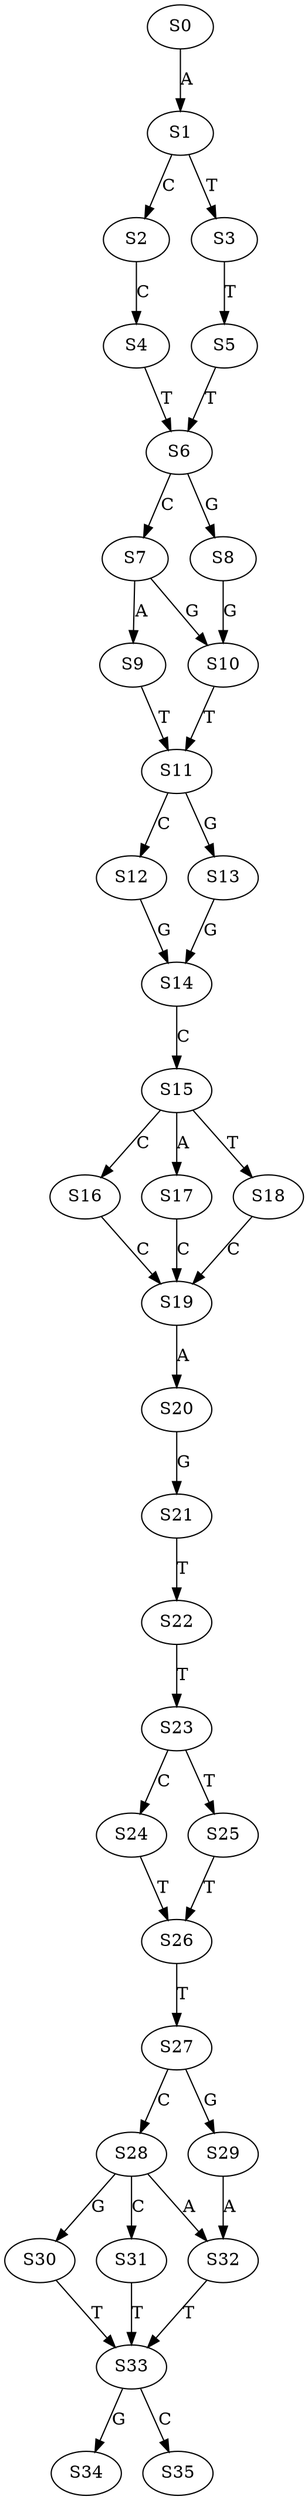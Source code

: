 strict digraph  {
	S0 -> S1 [ label = A ];
	S1 -> S2 [ label = C ];
	S1 -> S3 [ label = T ];
	S2 -> S4 [ label = C ];
	S3 -> S5 [ label = T ];
	S4 -> S6 [ label = T ];
	S5 -> S6 [ label = T ];
	S6 -> S7 [ label = C ];
	S6 -> S8 [ label = G ];
	S7 -> S9 [ label = A ];
	S7 -> S10 [ label = G ];
	S8 -> S10 [ label = G ];
	S9 -> S11 [ label = T ];
	S10 -> S11 [ label = T ];
	S11 -> S12 [ label = C ];
	S11 -> S13 [ label = G ];
	S12 -> S14 [ label = G ];
	S13 -> S14 [ label = G ];
	S14 -> S15 [ label = C ];
	S15 -> S16 [ label = C ];
	S15 -> S17 [ label = A ];
	S15 -> S18 [ label = T ];
	S16 -> S19 [ label = C ];
	S17 -> S19 [ label = C ];
	S18 -> S19 [ label = C ];
	S19 -> S20 [ label = A ];
	S20 -> S21 [ label = G ];
	S21 -> S22 [ label = T ];
	S22 -> S23 [ label = T ];
	S23 -> S24 [ label = C ];
	S23 -> S25 [ label = T ];
	S24 -> S26 [ label = T ];
	S25 -> S26 [ label = T ];
	S26 -> S27 [ label = T ];
	S27 -> S28 [ label = C ];
	S27 -> S29 [ label = G ];
	S28 -> S30 [ label = G ];
	S28 -> S31 [ label = C ];
	S28 -> S32 [ label = A ];
	S29 -> S32 [ label = A ];
	S30 -> S33 [ label = T ];
	S31 -> S33 [ label = T ];
	S32 -> S33 [ label = T ];
	S33 -> S34 [ label = G ];
	S33 -> S35 [ label = C ];
}
